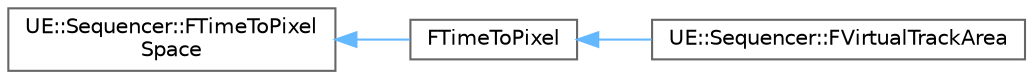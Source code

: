 digraph "Graphical Class Hierarchy"
{
 // INTERACTIVE_SVG=YES
 // LATEX_PDF_SIZE
  bgcolor="transparent";
  edge [fontname=Helvetica,fontsize=10,labelfontname=Helvetica,labelfontsize=10];
  node [fontname=Helvetica,fontsize=10,shape=box,height=0.2,width=0.4];
  rankdir="LR";
  Node0 [id="Node000000",label="UE::Sequencer::FTimeToPixel\lSpace",height=0.2,width=0.4,color="grey40", fillcolor="white", style="filled",URL="$d8/d66/structUE_1_1Sequencer_1_1FTimeToPixelSpace.html",tooltip="Utility for converting time units to slate pixel units and vice versa."];
  Node0 -> Node1 [id="edge9723_Node000000_Node000001",dir="back",color="steelblue1",style="solid",tooltip=" "];
  Node1 [id="Node000001",label="FTimeToPixel",height=0.2,width=0.4,color="grey40", fillcolor="white", style="filled",URL="$dc/d53/structFTimeToPixel.html",tooltip="Utility for converting time units to slate pixel units and vice versa This class will eventually be d..."];
  Node1 -> Node2 [id="edge9724_Node000001_Node000002",dir="back",color="steelblue1",style="solid",tooltip=" "];
  Node2 [id="Node000002",label="UE::Sequencer::FVirtualTrackArea",height=0.2,width=0.4,color="grey40", fillcolor="white", style="filled",URL="$d9/d96/classUE_1_1Sequencer_1_1FVirtualTrackArea.html",tooltip="Structure used for handling the virtual space of the track area."];
}
